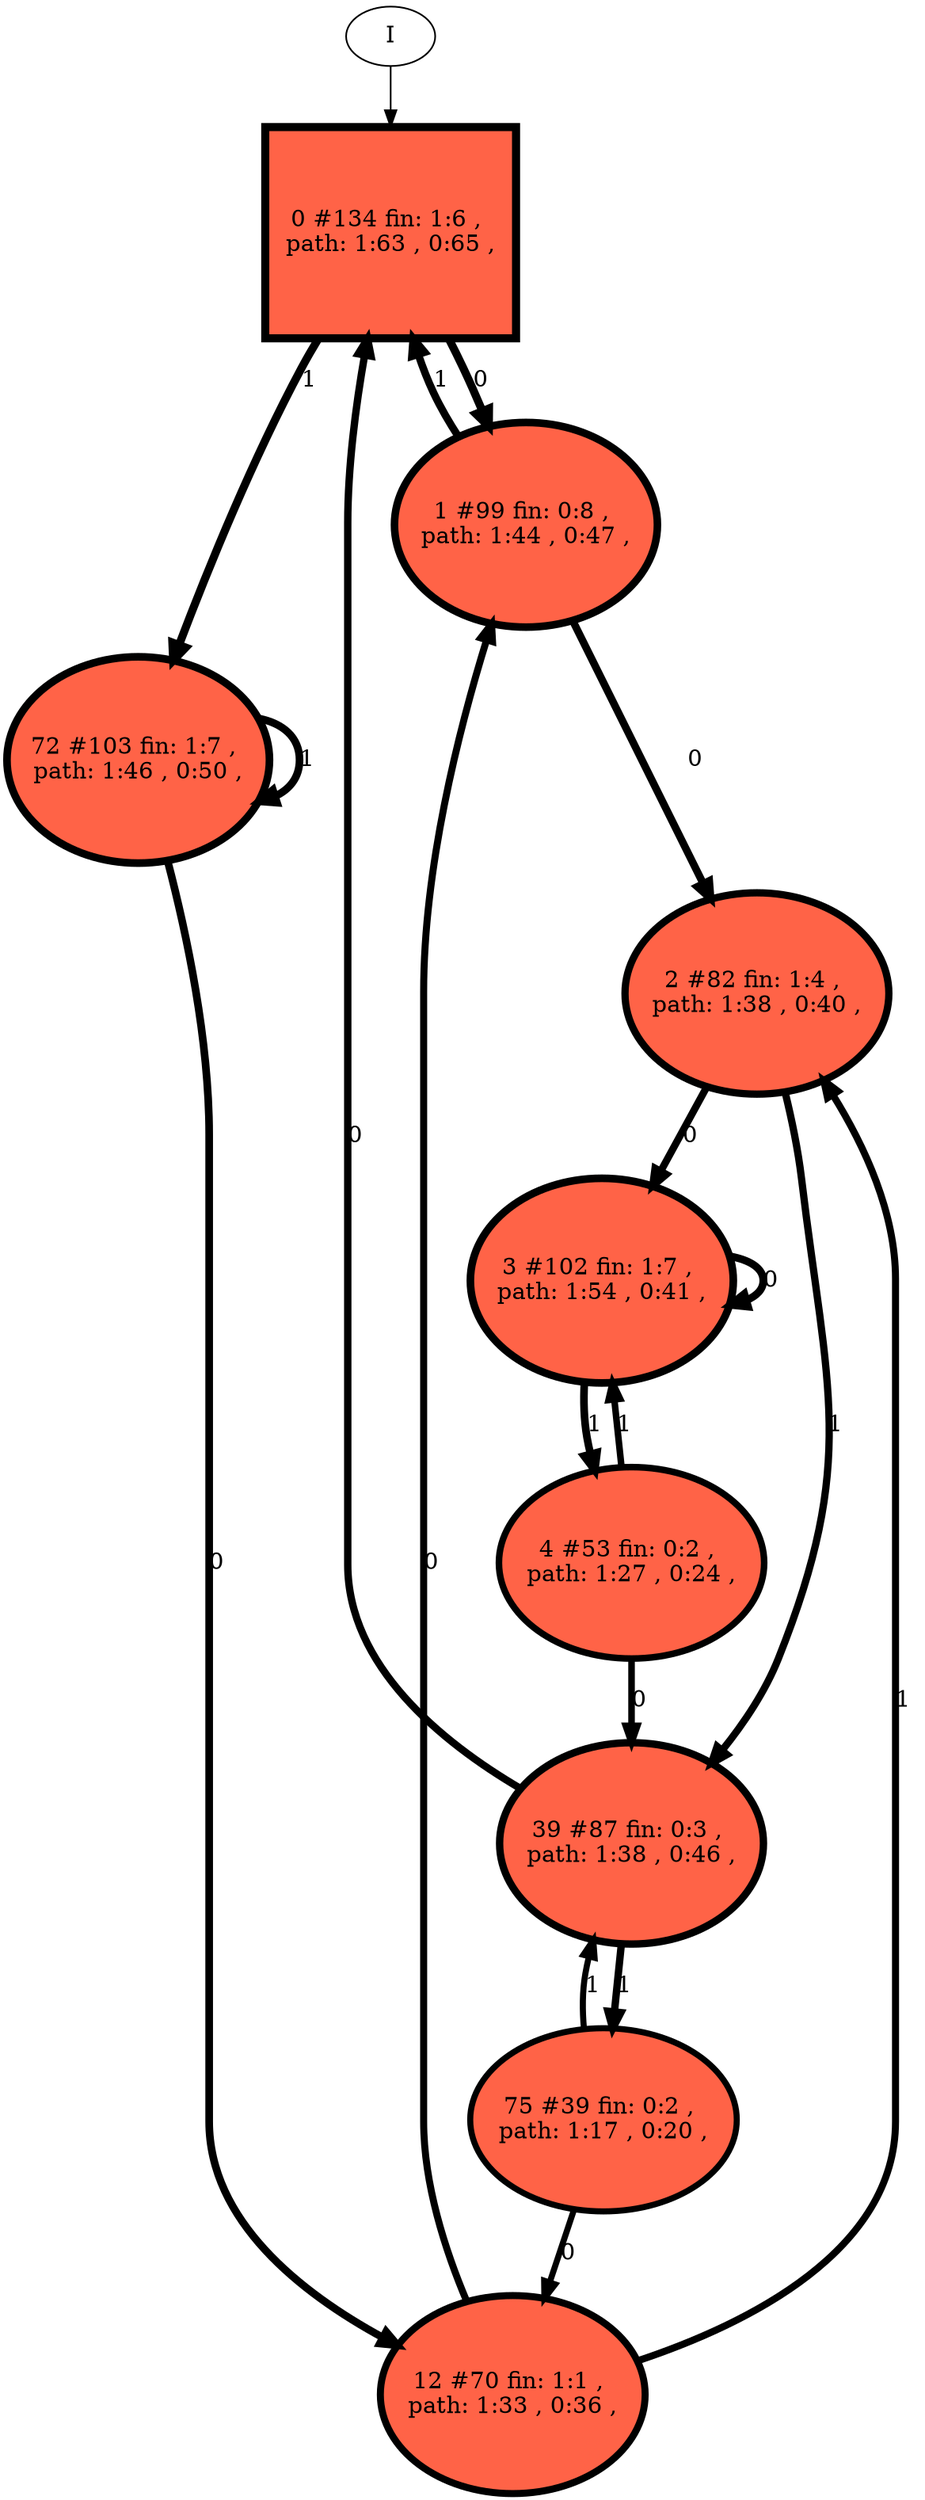 // produced with flexfringe // 
digraph DFA {
	0 [label="root" shape=box];
		I -> 0;
	0 [ label="0 #134 fin: 1:6 , 
 path: 1:63 , 0:65 , " , style=filled, fillcolor="tomato", width=1.77585, height=1.77585, penwidth=4.90527];
		0 -> 1 [label="0 " , penwidth=4.90527 ];
		0 -> 72 [label="1 " , penwidth=4.90527 ];
	1 [ label="1 #99 fin: 0:8 , 
 path: 1:44 , 0:47 , " , style=filled, fillcolor="tomato", width=1.72369, height=1.72369, penwidth=4.60517];
		1 -> 2 [label="0 " , penwidth=4.60517 ];
		1 -> 0 [label="1 " , penwidth=4.60517 ];
	72 [ label="72 #103 fin: 1:7 , 
 path: 1:46 , 0:50 , " , style=filled, fillcolor="tomato", width=1.73066, height=1.73066, penwidth=4.64439];
		72 -> 12 [label="0 " , penwidth=4.64439 ];
		72 -> 72 [label="1 " , penwidth=4.64439 ];
	2 [ label="2 #82 fin: 1:4 , 
 path: 1:38 , 0:40 , " , style=filled, fillcolor="tomato", width=1.68988, height=1.68988, penwidth=4.41884];
		2 -> 3 [label="0 " , penwidth=4.41884 ];
		2 -> 39 [label="1 " , penwidth=4.41884 ];
	3 [ label="3 #102 fin: 1:7 , 
 path: 1:54 , 0:41 , " , style=filled, fillcolor="tomato", width=1.72895, height=1.72895, penwidth=4.63473];
		3 -> 3 [label="0 " , penwidth=4.63473 ];
		3 -> 4 [label="1 " , penwidth=4.63473 ];
	39 [ label="39 #87 fin: 0:3 , 
 path: 1:38 , 0:46 , " , style=filled, fillcolor="tomato", width=1.70062, height=1.70062, penwidth=4.47734];
		39 -> 0 [label="0 " , penwidth=4.47734 ];
		39 -> 75 [label="1 " , penwidth=4.47734 ];
	4 [ label="4 #53 fin: 0:2 , 
 path: 1:27 , 0:24 , " , style=filled, fillcolor="tomato", width=1.60723, height=1.60723, penwidth=3.98898];
		4 -> 39 [label="0 " , penwidth=3.98898 ];
		4 -> 3 [label="1 " , penwidth=3.98898 ];
	75 [ label="75 #39 fin: 0:2 , 
 path: 1:17 , 0:20 , " , style=filled, fillcolor="tomato", width=1.54519, height=1.54519, penwidth=3.68888];
		75 -> 12 [label="0 " , penwidth=3.68888 ];
		75 -> 39 [label="1 " , penwidth=3.68888 ];
	12 [ label="12 #70 fin: 1:1 , 
 path: 1:33 , 0:36 , " , style=filled, fillcolor="tomato", width=1.66064, height=1.66064, penwidth=4.26268];
		12 -> 1 [label="0 " , penwidth=4.26268 ];
		12 -> 2 [label="1 " , penwidth=4.26268 ];
}
